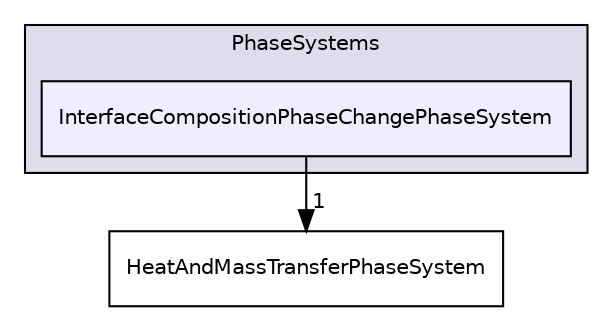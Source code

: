 digraph "applications/solvers/multiphase/reactingEulerFoam/phaseSystems/PhaseSystems/InterfaceCompositionPhaseChangePhaseSystem" {
  bgcolor=transparent;
  compound=true
  node [ fontsize="10", fontname="Helvetica"];
  edge [ labelfontsize="10", labelfontname="Helvetica"];
  subgraph clusterdir_c627f8d06e3fbe3e1652be08cdac264e {
    graph [ bgcolor="#ddddee", pencolor="black", label="PhaseSystems" fontname="Helvetica", fontsize="10", URL="dir_c627f8d06e3fbe3e1652be08cdac264e.html"]
  dir_31968fbaeb6ab8c11def2b930de72243 [shape=box, label="InterfaceCompositionPhaseChangePhaseSystem", style="filled", fillcolor="#eeeeff", pencolor="black", URL="dir_31968fbaeb6ab8c11def2b930de72243.html"];
  }
  dir_c9c9b3ad9aeeeb3337fdffe970071ff9 [shape=box label="HeatAndMassTransferPhaseSystem" URL="dir_c9c9b3ad9aeeeb3337fdffe970071ff9.html"];
  dir_31968fbaeb6ab8c11def2b930de72243->dir_c9c9b3ad9aeeeb3337fdffe970071ff9 [headlabel="1", labeldistance=1.5 headhref="dir_000365_000363.html"];
}

